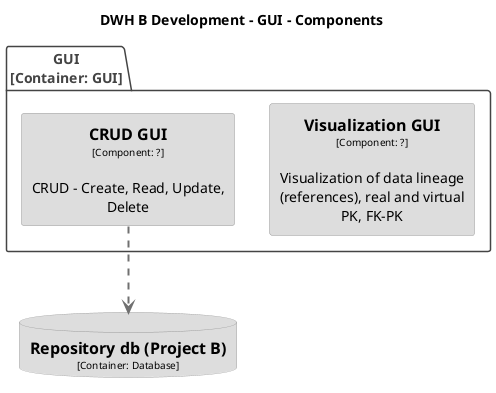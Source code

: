 @startuml
title DWH B Development - GUI - Components

top to bottom direction

skinparam {
  shadowing false
  arrowFontSize 10
  defaultTextAlignment center
  wrapWidth 200
  maxMessageSize 100
}

hide stereotype

skinparam rectangle<<DWHBDevelopment.GUI.CRUDGUI>> {
  BackgroundColor #dddddd
  FontColor #000000
  BorderColor #9a9a9a
}
skinparam database<<DWHBDevelopment.RepositorydbProjectB>> {
  BackgroundColor #dddddd
  FontColor #000000
  BorderColor #9a9a9a
}
skinparam rectangle<<DWHBDevelopment.GUI.VisualizationGUI>> {
  BackgroundColor #dddddd
  FontColor #000000
  BorderColor #9a9a9a
}

database "==Repository db (Project B)\n<size:10>[Container: Database]</size>" <<DWHBDevelopment.RepositorydbProjectB>> as DWHBDevelopment.RepositorydbProjectB

package "GUI\n[Container: GUI]" <<DWHBDevelopment.GUI>> {
  skinparam PackageBorderColor<<DWHBDevelopment.GUI>> #444444
  skinparam PackageFontColor<<DWHBDevelopment.GUI>> #444444

  rectangle "==Visualization GUI\n<size:10>[Component: ?]</size>\n\nVisualization of data lineage (references), real and virtual PK, FK-PK" <<DWHBDevelopment.GUI.VisualizationGUI>> as DWHBDevelopment.GUI.VisualizationGUI
  rectangle "==CRUD GUI\n<size:10>[Component: ?]</size>\n\nCRUD - Create, Read, Update, Delete" <<DWHBDevelopment.GUI.CRUDGUI>> as DWHBDevelopment.GUI.CRUDGUI
}

DWHBDevelopment.GUI.CRUDGUI .[#707070,thickness=2].> DWHBDevelopment.RepositorydbProjectB : "<color:#707070>"
@enduml